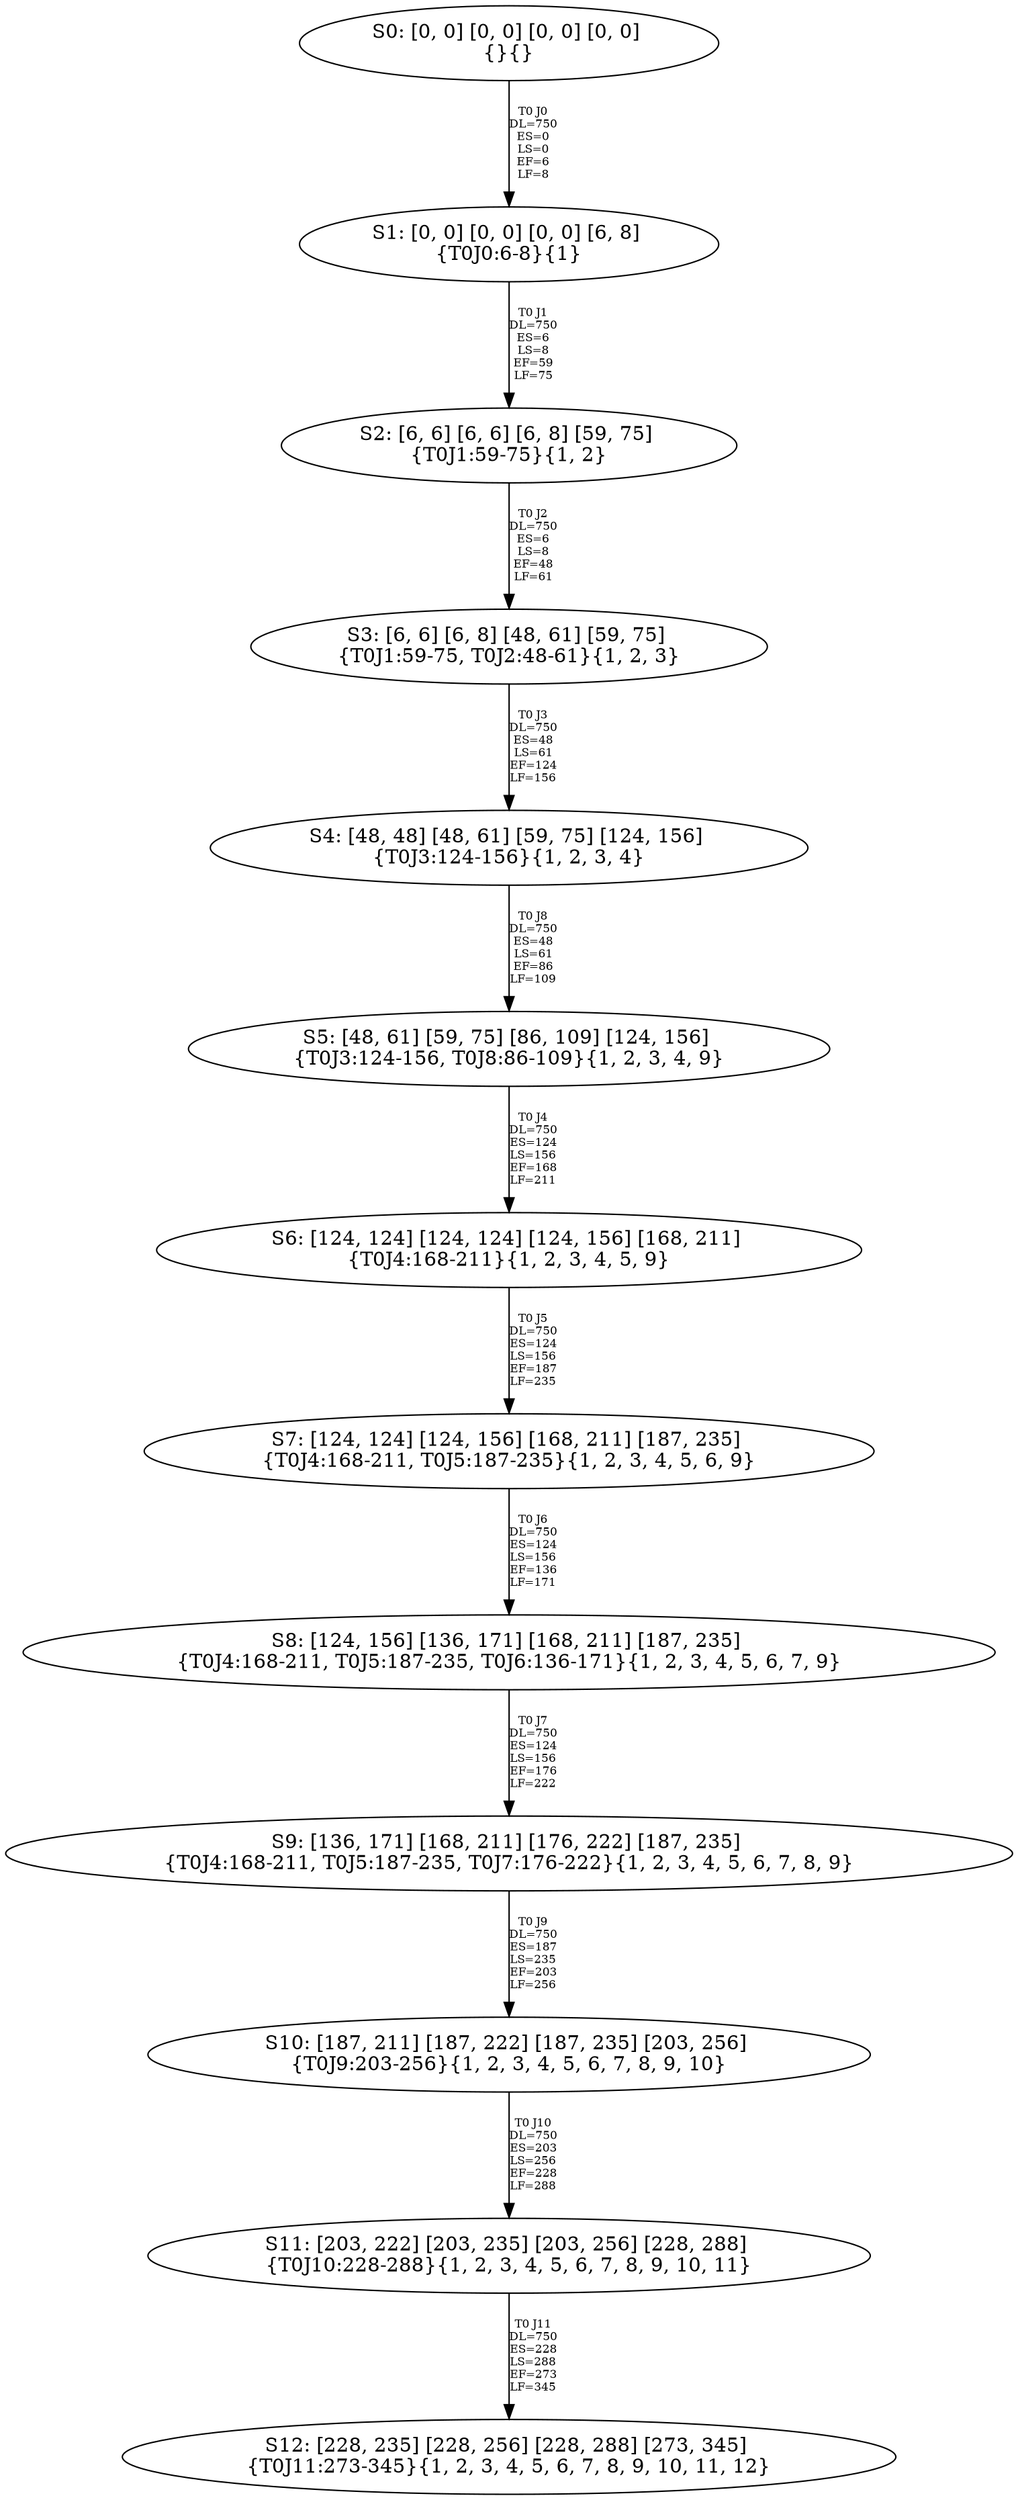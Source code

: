 digraph {
	S0[label="S0: [0, 0] [0, 0] [0, 0] [0, 0] \n{}{}"];
	S1[label="S1: [0, 0] [0, 0] [0, 0] [6, 8] \n{T0J0:6-8}{1}"];
	S2[label="S2: [6, 6] [6, 6] [6, 8] [59, 75] \n{T0J1:59-75}{1, 2}"];
	S3[label="S3: [6, 6] [6, 8] [48, 61] [59, 75] \n{T0J1:59-75, T0J2:48-61}{1, 2, 3}"];
	S4[label="S4: [48, 48] [48, 61] [59, 75] [124, 156] \n{T0J3:124-156}{1, 2, 3, 4}"];
	S5[label="S5: [48, 61] [59, 75] [86, 109] [124, 156] \n{T0J3:124-156, T0J8:86-109}{1, 2, 3, 4, 9}"];
	S6[label="S6: [124, 124] [124, 124] [124, 156] [168, 211] \n{T0J4:168-211}{1, 2, 3, 4, 5, 9}"];
	S7[label="S7: [124, 124] [124, 156] [168, 211] [187, 235] \n{T0J4:168-211, T0J5:187-235}{1, 2, 3, 4, 5, 6, 9}"];
	S8[label="S8: [124, 156] [136, 171] [168, 211] [187, 235] \n{T0J4:168-211, T0J5:187-235, T0J6:136-171}{1, 2, 3, 4, 5, 6, 7, 9}"];
	S9[label="S9: [136, 171] [168, 211] [176, 222] [187, 235] \n{T0J4:168-211, T0J5:187-235, T0J7:176-222}{1, 2, 3, 4, 5, 6, 7, 8, 9}"];
	S10[label="S10: [187, 211] [187, 222] [187, 235] [203, 256] \n{T0J9:203-256}{1, 2, 3, 4, 5, 6, 7, 8, 9, 10}"];
	S11[label="S11: [203, 222] [203, 235] [203, 256] [228, 288] \n{T0J10:228-288}{1, 2, 3, 4, 5, 6, 7, 8, 9, 10, 11}"];
	S12[label="S12: [228, 235] [228, 256] [228, 288] [273, 345] \n{T0J11:273-345}{1, 2, 3, 4, 5, 6, 7, 8, 9, 10, 11, 12}"];
	S0 -> S1[label="T0 J0\nDL=750\nES=0\nLS=0\nEF=6\nLF=8",fontsize=8];
	S1 -> S2[label="T0 J1\nDL=750\nES=6\nLS=8\nEF=59\nLF=75",fontsize=8];
	S2 -> S3[label="T0 J2\nDL=750\nES=6\nLS=8\nEF=48\nLF=61",fontsize=8];
	S3 -> S4[label="T0 J3\nDL=750\nES=48\nLS=61\nEF=124\nLF=156",fontsize=8];
	S4 -> S5[label="T0 J8\nDL=750\nES=48\nLS=61\nEF=86\nLF=109",fontsize=8];
	S5 -> S6[label="T0 J4\nDL=750\nES=124\nLS=156\nEF=168\nLF=211",fontsize=8];
	S6 -> S7[label="T0 J5\nDL=750\nES=124\nLS=156\nEF=187\nLF=235",fontsize=8];
	S7 -> S8[label="T0 J6\nDL=750\nES=124\nLS=156\nEF=136\nLF=171",fontsize=8];
	S8 -> S9[label="T0 J7\nDL=750\nES=124\nLS=156\nEF=176\nLF=222",fontsize=8];
	S9 -> S10[label="T0 J9\nDL=750\nES=187\nLS=235\nEF=203\nLF=256",fontsize=8];
	S10 -> S11[label="T0 J10\nDL=750\nES=203\nLS=256\nEF=228\nLF=288",fontsize=8];
	S11 -> S12[label="T0 J11\nDL=750\nES=228\nLS=288\nEF=273\nLF=345",fontsize=8];
}
